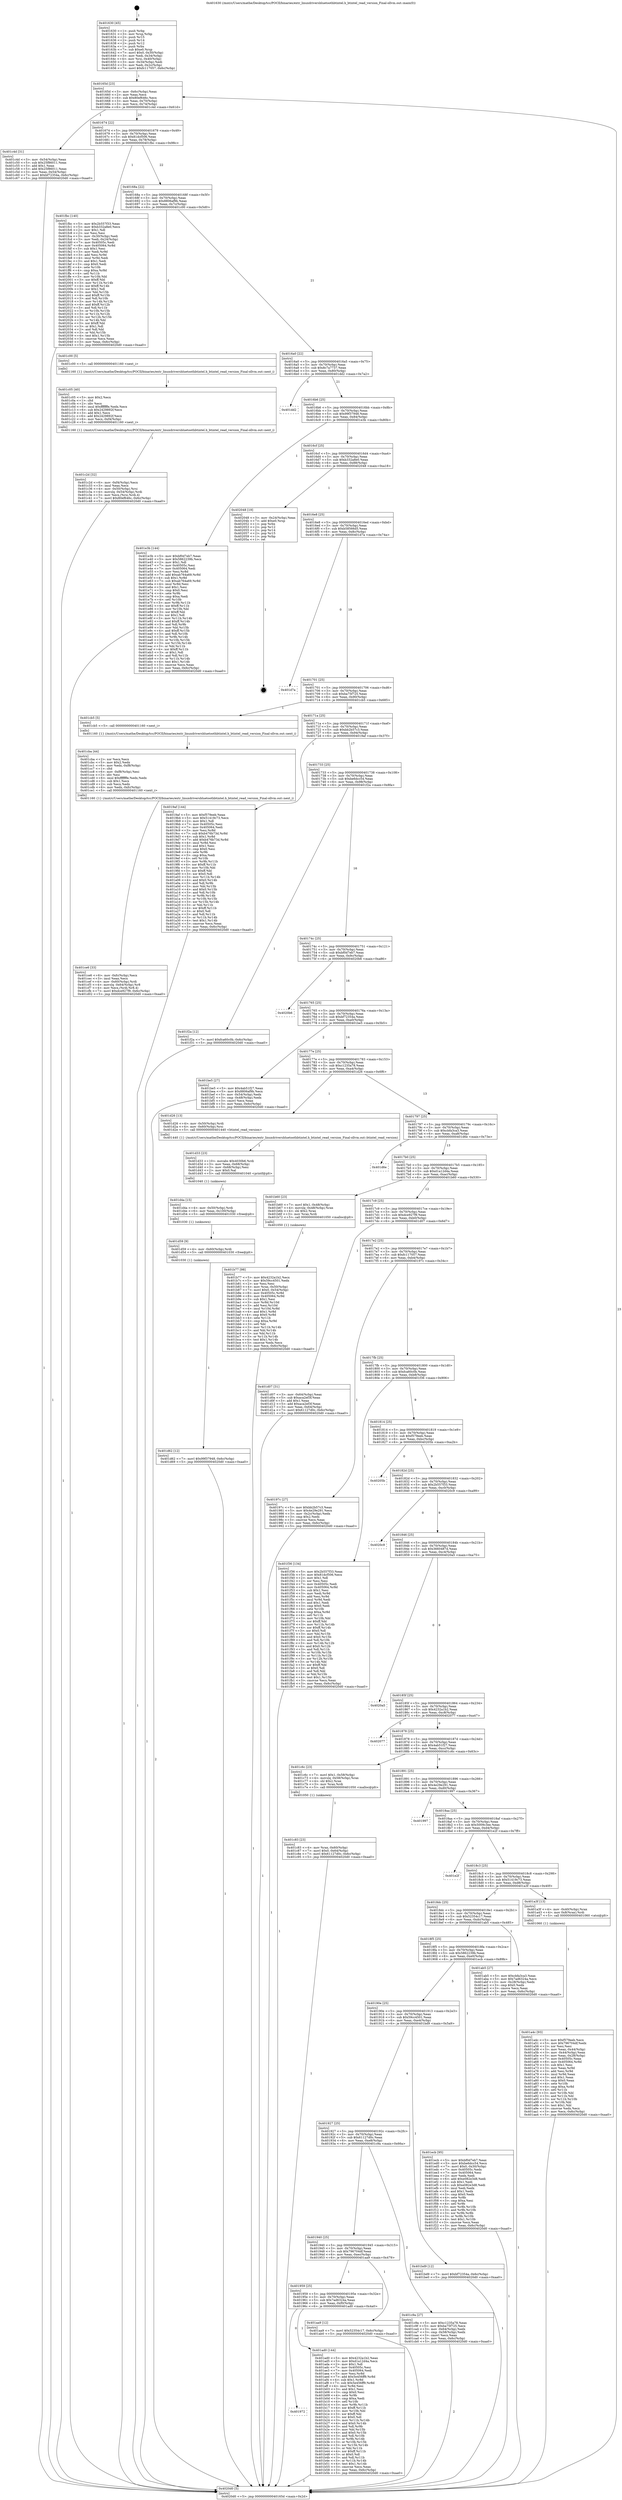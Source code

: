 digraph "0x401630" {
  label = "0x401630 (/mnt/c/Users/mathe/Desktop/tcc/POCII/binaries/extr_linuxdriversbluetoothbtintel.h_btintel_read_version_Final-ollvm.out::main(0))"
  labelloc = "t"
  node[shape=record]

  Entry [label="",width=0.3,height=0.3,shape=circle,fillcolor=black,style=filled]
  "0x40165d" [label="{
     0x40165d [23]\l
     | [instrs]\l
     &nbsp;&nbsp;0x40165d \<+3\>: mov -0x6c(%rbp),%eax\l
     &nbsp;&nbsp;0x401660 \<+2\>: mov %eax,%ecx\l
     &nbsp;&nbsp;0x401662 \<+6\>: sub $0x80ef646c,%ecx\l
     &nbsp;&nbsp;0x401668 \<+3\>: mov %eax,-0x70(%rbp)\l
     &nbsp;&nbsp;0x40166b \<+3\>: mov %ecx,-0x74(%rbp)\l
     &nbsp;&nbsp;0x40166e \<+6\>: je 0000000000401c4d \<main+0x61d\>\l
  }"]
  "0x401c4d" [label="{
     0x401c4d [31]\l
     | [instrs]\l
     &nbsp;&nbsp;0x401c4d \<+3\>: mov -0x54(%rbp),%eax\l
     &nbsp;&nbsp;0x401c50 \<+5\>: sub $0x25f86011,%eax\l
     &nbsp;&nbsp;0x401c55 \<+3\>: add $0x1,%eax\l
     &nbsp;&nbsp;0x401c58 \<+5\>: add $0x25f86011,%eax\l
     &nbsp;&nbsp;0x401c5d \<+3\>: mov %eax,-0x54(%rbp)\l
     &nbsp;&nbsp;0x401c60 \<+7\>: movl $0xbf72354a,-0x6c(%rbp)\l
     &nbsp;&nbsp;0x401c67 \<+5\>: jmp 00000000004020d0 \<main+0xaa0\>\l
  }"]
  "0x401674" [label="{
     0x401674 [22]\l
     | [instrs]\l
     &nbsp;&nbsp;0x401674 \<+5\>: jmp 0000000000401679 \<main+0x49\>\l
     &nbsp;&nbsp;0x401679 \<+3\>: mov -0x70(%rbp),%eax\l
     &nbsp;&nbsp;0x40167c \<+5\>: sub $0x81dcf506,%eax\l
     &nbsp;&nbsp;0x401681 \<+3\>: mov %eax,-0x78(%rbp)\l
     &nbsp;&nbsp;0x401684 \<+6\>: je 0000000000401fbc \<main+0x98c\>\l
  }"]
  Exit [label="",width=0.3,height=0.3,shape=circle,fillcolor=black,style=filled,peripheries=2]
  "0x401fbc" [label="{
     0x401fbc [140]\l
     | [instrs]\l
     &nbsp;&nbsp;0x401fbc \<+5\>: mov $0x2b557f33,%eax\l
     &nbsp;&nbsp;0x401fc1 \<+5\>: mov $0xb332a8e0,%ecx\l
     &nbsp;&nbsp;0x401fc6 \<+2\>: mov $0x1,%dl\l
     &nbsp;&nbsp;0x401fc8 \<+2\>: xor %esi,%esi\l
     &nbsp;&nbsp;0x401fca \<+3\>: mov -0x30(%rbp),%edi\l
     &nbsp;&nbsp;0x401fcd \<+3\>: mov %edi,-0x24(%rbp)\l
     &nbsp;&nbsp;0x401fd0 \<+7\>: mov 0x40505c,%edi\l
     &nbsp;&nbsp;0x401fd7 \<+8\>: mov 0x405064,%r8d\l
     &nbsp;&nbsp;0x401fdf \<+3\>: sub $0x1,%esi\l
     &nbsp;&nbsp;0x401fe2 \<+3\>: mov %edi,%r9d\l
     &nbsp;&nbsp;0x401fe5 \<+3\>: add %esi,%r9d\l
     &nbsp;&nbsp;0x401fe8 \<+4\>: imul %r9d,%edi\l
     &nbsp;&nbsp;0x401fec \<+3\>: and $0x1,%edi\l
     &nbsp;&nbsp;0x401fef \<+3\>: cmp $0x0,%edi\l
     &nbsp;&nbsp;0x401ff2 \<+4\>: sete %r10b\l
     &nbsp;&nbsp;0x401ff6 \<+4\>: cmp $0xa,%r8d\l
     &nbsp;&nbsp;0x401ffa \<+4\>: setl %r11b\l
     &nbsp;&nbsp;0x401ffe \<+3\>: mov %r10b,%bl\l
     &nbsp;&nbsp;0x402001 \<+3\>: xor $0xff,%bl\l
     &nbsp;&nbsp;0x402004 \<+3\>: mov %r11b,%r14b\l
     &nbsp;&nbsp;0x402007 \<+4\>: xor $0xff,%r14b\l
     &nbsp;&nbsp;0x40200b \<+3\>: xor $0x1,%dl\l
     &nbsp;&nbsp;0x40200e \<+3\>: mov %bl,%r15b\l
     &nbsp;&nbsp;0x402011 \<+4\>: and $0xff,%r15b\l
     &nbsp;&nbsp;0x402015 \<+3\>: and %dl,%r10b\l
     &nbsp;&nbsp;0x402018 \<+3\>: mov %r14b,%r12b\l
     &nbsp;&nbsp;0x40201b \<+4\>: and $0xff,%r12b\l
     &nbsp;&nbsp;0x40201f \<+3\>: and %dl,%r11b\l
     &nbsp;&nbsp;0x402022 \<+3\>: or %r10b,%r15b\l
     &nbsp;&nbsp;0x402025 \<+3\>: or %r11b,%r12b\l
     &nbsp;&nbsp;0x402028 \<+3\>: xor %r12b,%r15b\l
     &nbsp;&nbsp;0x40202b \<+3\>: or %r14b,%bl\l
     &nbsp;&nbsp;0x40202e \<+3\>: xor $0xff,%bl\l
     &nbsp;&nbsp;0x402031 \<+3\>: or $0x1,%dl\l
     &nbsp;&nbsp;0x402034 \<+2\>: and %dl,%bl\l
     &nbsp;&nbsp;0x402036 \<+3\>: or %bl,%r15b\l
     &nbsp;&nbsp;0x402039 \<+4\>: test $0x1,%r15b\l
     &nbsp;&nbsp;0x40203d \<+3\>: cmovne %ecx,%eax\l
     &nbsp;&nbsp;0x402040 \<+3\>: mov %eax,-0x6c(%rbp)\l
     &nbsp;&nbsp;0x402043 \<+5\>: jmp 00000000004020d0 \<main+0xaa0\>\l
  }"]
  "0x40168a" [label="{
     0x40168a [22]\l
     | [instrs]\l
     &nbsp;&nbsp;0x40168a \<+5\>: jmp 000000000040168f \<main+0x5f\>\l
     &nbsp;&nbsp;0x40168f \<+3\>: mov -0x70(%rbp),%eax\l
     &nbsp;&nbsp;0x401692 \<+5\>: sub $0x8806af9b,%eax\l
     &nbsp;&nbsp;0x401697 \<+3\>: mov %eax,-0x7c(%rbp)\l
     &nbsp;&nbsp;0x40169a \<+6\>: je 0000000000401c00 \<main+0x5d0\>\l
  }"]
  "0x401d62" [label="{
     0x401d62 [12]\l
     | [instrs]\l
     &nbsp;&nbsp;0x401d62 \<+7\>: movl $0x99f37948,-0x6c(%rbp)\l
     &nbsp;&nbsp;0x401d69 \<+5\>: jmp 00000000004020d0 \<main+0xaa0\>\l
  }"]
  "0x401c00" [label="{
     0x401c00 [5]\l
     | [instrs]\l
     &nbsp;&nbsp;0x401c00 \<+5\>: call 0000000000401160 \<next_i\>\l
     | [calls]\l
     &nbsp;&nbsp;0x401160 \{1\} (/mnt/c/Users/mathe/Desktop/tcc/POCII/binaries/extr_linuxdriversbluetoothbtintel.h_btintel_read_version_Final-ollvm.out::next_i)\l
  }"]
  "0x4016a0" [label="{
     0x4016a0 [22]\l
     | [instrs]\l
     &nbsp;&nbsp;0x4016a0 \<+5\>: jmp 00000000004016a5 \<main+0x75\>\l
     &nbsp;&nbsp;0x4016a5 \<+3\>: mov -0x70(%rbp),%eax\l
     &nbsp;&nbsp;0x4016a8 \<+5\>: sub $0x8c7a7737,%eax\l
     &nbsp;&nbsp;0x4016ad \<+3\>: mov %eax,-0x80(%rbp)\l
     &nbsp;&nbsp;0x4016b0 \<+6\>: je 0000000000401dd2 \<main+0x7a2\>\l
  }"]
  "0x401d59" [label="{
     0x401d59 [9]\l
     | [instrs]\l
     &nbsp;&nbsp;0x401d59 \<+4\>: mov -0x60(%rbp),%rdi\l
     &nbsp;&nbsp;0x401d5d \<+5\>: call 0000000000401030 \<free@plt\>\l
     | [calls]\l
     &nbsp;&nbsp;0x401030 \{1\} (unknown)\l
  }"]
  "0x401dd2" [label="{
     0x401dd2\l
  }", style=dashed]
  "0x4016b6" [label="{
     0x4016b6 [25]\l
     | [instrs]\l
     &nbsp;&nbsp;0x4016b6 \<+5\>: jmp 00000000004016bb \<main+0x8b\>\l
     &nbsp;&nbsp;0x4016bb \<+3\>: mov -0x70(%rbp),%eax\l
     &nbsp;&nbsp;0x4016be \<+5\>: sub $0x99f37948,%eax\l
     &nbsp;&nbsp;0x4016c3 \<+6\>: mov %eax,-0x84(%rbp)\l
     &nbsp;&nbsp;0x4016c9 \<+6\>: je 0000000000401e3b \<main+0x80b\>\l
  }"]
  "0x401d4a" [label="{
     0x401d4a [15]\l
     | [instrs]\l
     &nbsp;&nbsp;0x401d4a \<+4\>: mov -0x50(%rbp),%rdi\l
     &nbsp;&nbsp;0x401d4e \<+6\>: mov %eax,-0x100(%rbp)\l
     &nbsp;&nbsp;0x401d54 \<+5\>: call 0000000000401030 \<free@plt\>\l
     | [calls]\l
     &nbsp;&nbsp;0x401030 \{1\} (unknown)\l
  }"]
  "0x401e3b" [label="{
     0x401e3b [144]\l
     | [instrs]\l
     &nbsp;&nbsp;0x401e3b \<+5\>: mov $0xbf0d7eb7,%eax\l
     &nbsp;&nbsp;0x401e40 \<+5\>: mov $0x5862239b,%ecx\l
     &nbsp;&nbsp;0x401e45 \<+2\>: mov $0x1,%dl\l
     &nbsp;&nbsp;0x401e47 \<+7\>: mov 0x40505c,%esi\l
     &nbsp;&nbsp;0x401e4e \<+7\>: mov 0x405064,%edi\l
     &nbsp;&nbsp;0x401e55 \<+3\>: mov %esi,%r8d\l
     &nbsp;&nbsp;0x401e58 \<+7\>: add $0xab764a69,%r8d\l
     &nbsp;&nbsp;0x401e5f \<+4\>: sub $0x1,%r8d\l
     &nbsp;&nbsp;0x401e63 \<+7\>: sub $0xab764a69,%r8d\l
     &nbsp;&nbsp;0x401e6a \<+4\>: imul %r8d,%esi\l
     &nbsp;&nbsp;0x401e6e \<+3\>: and $0x1,%esi\l
     &nbsp;&nbsp;0x401e71 \<+3\>: cmp $0x0,%esi\l
     &nbsp;&nbsp;0x401e74 \<+4\>: sete %r9b\l
     &nbsp;&nbsp;0x401e78 \<+3\>: cmp $0xa,%edi\l
     &nbsp;&nbsp;0x401e7b \<+4\>: setl %r10b\l
     &nbsp;&nbsp;0x401e7f \<+3\>: mov %r9b,%r11b\l
     &nbsp;&nbsp;0x401e82 \<+4\>: xor $0xff,%r11b\l
     &nbsp;&nbsp;0x401e86 \<+3\>: mov %r10b,%bl\l
     &nbsp;&nbsp;0x401e89 \<+3\>: xor $0xff,%bl\l
     &nbsp;&nbsp;0x401e8c \<+3\>: xor $0x1,%dl\l
     &nbsp;&nbsp;0x401e8f \<+3\>: mov %r11b,%r14b\l
     &nbsp;&nbsp;0x401e92 \<+4\>: and $0xff,%r14b\l
     &nbsp;&nbsp;0x401e96 \<+3\>: and %dl,%r9b\l
     &nbsp;&nbsp;0x401e99 \<+3\>: mov %bl,%r15b\l
     &nbsp;&nbsp;0x401e9c \<+4\>: and $0xff,%r15b\l
     &nbsp;&nbsp;0x401ea0 \<+3\>: and %dl,%r10b\l
     &nbsp;&nbsp;0x401ea3 \<+3\>: or %r9b,%r14b\l
     &nbsp;&nbsp;0x401ea6 \<+3\>: or %r10b,%r15b\l
     &nbsp;&nbsp;0x401ea9 \<+3\>: xor %r15b,%r14b\l
     &nbsp;&nbsp;0x401eac \<+3\>: or %bl,%r11b\l
     &nbsp;&nbsp;0x401eaf \<+4\>: xor $0xff,%r11b\l
     &nbsp;&nbsp;0x401eb3 \<+3\>: or $0x1,%dl\l
     &nbsp;&nbsp;0x401eb6 \<+3\>: and %dl,%r11b\l
     &nbsp;&nbsp;0x401eb9 \<+3\>: or %r11b,%r14b\l
     &nbsp;&nbsp;0x401ebc \<+4\>: test $0x1,%r14b\l
     &nbsp;&nbsp;0x401ec0 \<+3\>: cmovne %ecx,%eax\l
     &nbsp;&nbsp;0x401ec3 \<+3\>: mov %eax,-0x6c(%rbp)\l
     &nbsp;&nbsp;0x401ec6 \<+5\>: jmp 00000000004020d0 \<main+0xaa0\>\l
  }"]
  "0x4016cf" [label="{
     0x4016cf [25]\l
     | [instrs]\l
     &nbsp;&nbsp;0x4016cf \<+5\>: jmp 00000000004016d4 \<main+0xa4\>\l
     &nbsp;&nbsp;0x4016d4 \<+3\>: mov -0x70(%rbp),%eax\l
     &nbsp;&nbsp;0x4016d7 \<+5\>: sub $0xb332a8e0,%eax\l
     &nbsp;&nbsp;0x4016dc \<+6\>: mov %eax,-0x88(%rbp)\l
     &nbsp;&nbsp;0x4016e2 \<+6\>: je 0000000000402048 \<main+0xa18\>\l
  }"]
  "0x401d33" [label="{
     0x401d33 [23]\l
     | [instrs]\l
     &nbsp;&nbsp;0x401d33 \<+10\>: movabs $0x4030b6,%rdi\l
     &nbsp;&nbsp;0x401d3d \<+3\>: mov %eax,-0x68(%rbp)\l
     &nbsp;&nbsp;0x401d40 \<+3\>: mov -0x68(%rbp),%esi\l
     &nbsp;&nbsp;0x401d43 \<+2\>: mov $0x0,%al\l
     &nbsp;&nbsp;0x401d45 \<+5\>: call 0000000000401040 \<printf@plt\>\l
     | [calls]\l
     &nbsp;&nbsp;0x401040 \{1\} (unknown)\l
  }"]
  "0x402048" [label="{
     0x402048 [19]\l
     | [instrs]\l
     &nbsp;&nbsp;0x402048 \<+3\>: mov -0x24(%rbp),%eax\l
     &nbsp;&nbsp;0x40204b \<+7\>: add $0xe0,%rsp\l
     &nbsp;&nbsp;0x402052 \<+1\>: pop %rbx\l
     &nbsp;&nbsp;0x402053 \<+2\>: pop %r12\l
     &nbsp;&nbsp;0x402055 \<+2\>: pop %r14\l
     &nbsp;&nbsp;0x402057 \<+2\>: pop %r15\l
     &nbsp;&nbsp;0x402059 \<+1\>: pop %rbp\l
     &nbsp;&nbsp;0x40205a \<+1\>: ret\l
  }"]
  "0x4016e8" [label="{
     0x4016e8 [25]\l
     | [instrs]\l
     &nbsp;&nbsp;0x4016e8 \<+5\>: jmp 00000000004016ed \<main+0xbd\>\l
     &nbsp;&nbsp;0x4016ed \<+3\>: mov -0x70(%rbp),%eax\l
     &nbsp;&nbsp;0x4016f0 \<+5\>: sub $0xb58566d5,%eax\l
     &nbsp;&nbsp;0x4016f5 \<+6\>: mov %eax,-0x8c(%rbp)\l
     &nbsp;&nbsp;0x4016fb \<+6\>: je 0000000000401d7a \<main+0x74a\>\l
  }"]
  "0x401ce6" [label="{
     0x401ce6 [33]\l
     | [instrs]\l
     &nbsp;&nbsp;0x401ce6 \<+6\>: mov -0xfc(%rbp),%ecx\l
     &nbsp;&nbsp;0x401cec \<+3\>: imul %eax,%ecx\l
     &nbsp;&nbsp;0x401cef \<+4\>: mov -0x60(%rbp),%rdi\l
     &nbsp;&nbsp;0x401cf3 \<+4\>: movslq -0x64(%rbp),%r8\l
     &nbsp;&nbsp;0x401cf7 \<+4\>: mov %ecx,(%rdi,%r8,4)\l
     &nbsp;&nbsp;0x401cfb \<+7\>: movl $0xdce927f9,-0x6c(%rbp)\l
     &nbsp;&nbsp;0x401d02 \<+5\>: jmp 00000000004020d0 \<main+0xaa0\>\l
  }"]
  "0x401d7a" [label="{
     0x401d7a\l
  }", style=dashed]
  "0x401701" [label="{
     0x401701 [25]\l
     | [instrs]\l
     &nbsp;&nbsp;0x401701 \<+5\>: jmp 0000000000401706 \<main+0xd6\>\l
     &nbsp;&nbsp;0x401706 \<+3\>: mov -0x70(%rbp),%eax\l
     &nbsp;&nbsp;0x401709 \<+5\>: sub $0xba75f725,%eax\l
     &nbsp;&nbsp;0x40170e \<+6\>: mov %eax,-0x90(%rbp)\l
     &nbsp;&nbsp;0x401714 \<+6\>: je 0000000000401cb5 \<main+0x685\>\l
  }"]
  "0x401cba" [label="{
     0x401cba [44]\l
     | [instrs]\l
     &nbsp;&nbsp;0x401cba \<+2\>: xor %ecx,%ecx\l
     &nbsp;&nbsp;0x401cbc \<+5\>: mov $0x2,%edx\l
     &nbsp;&nbsp;0x401cc1 \<+6\>: mov %edx,-0xf8(%rbp)\l
     &nbsp;&nbsp;0x401cc7 \<+1\>: cltd\l
     &nbsp;&nbsp;0x401cc8 \<+6\>: mov -0xf8(%rbp),%esi\l
     &nbsp;&nbsp;0x401cce \<+2\>: idiv %esi\l
     &nbsp;&nbsp;0x401cd0 \<+6\>: imul $0xfffffffe,%edx,%edx\l
     &nbsp;&nbsp;0x401cd6 \<+3\>: sub $0x1,%ecx\l
     &nbsp;&nbsp;0x401cd9 \<+2\>: sub %ecx,%edx\l
     &nbsp;&nbsp;0x401cdb \<+6\>: mov %edx,-0xfc(%rbp)\l
     &nbsp;&nbsp;0x401ce1 \<+5\>: call 0000000000401160 \<next_i\>\l
     | [calls]\l
     &nbsp;&nbsp;0x401160 \{1\} (/mnt/c/Users/mathe/Desktop/tcc/POCII/binaries/extr_linuxdriversbluetoothbtintel.h_btintel_read_version_Final-ollvm.out::next_i)\l
  }"]
  "0x401cb5" [label="{
     0x401cb5 [5]\l
     | [instrs]\l
     &nbsp;&nbsp;0x401cb5 \<+5\>: call 0000000000401160 \<next_i\>\l
     | [calls]\l
     &nbsp;&nbsp;0x401160 \{1\} (/mnt/c/Users/mathe/Desktop/tcc/POCII/binaries/extr_linuxdriversbluetoothbtintel.h_btintel_read_version_Final-ollvm.out::next_i)\l
  }"]
  "0x40171a" [label="{
     0x40171a [25]\l
     | [instrs]\l
     &nbsp;&nbsp;0x40171a \<+5\>: jmp 000000000040171f \<main+0xef\>\l
     &nbsp;&nbsp;0x40171f \<+3\>: mov -0x70(%rbp),%eax\l
     &nbsp;&nbsp;0x401722 \<+5\>: sub $0xbb2b57c3,%eax\l
     &nbsp;&nbsp;0x401727 \<+6\>: mov %eax,-0x94(%rbp)\l
     &nbsp;&nbsp;0x40172d \<+6\>: je 00000000004019af \<main+0x37f\>\l
  }"]
  "0x401c83" [label="{
     0x401c83 [23]\l
     | [instrs]\l
     &nbsp;&nbsp;0x401c83 \<+4\>: mov %rax,-0x60(%rbp)\l
     &nbsp;&nbsp;0x401c87 \<+7\>: movl $0x0,-0x64(%rbp)\l
     &nbsp;&nbsp;0x401c8e \<+7\>: movl $0x61127d0c,-0x6c(%rbp)\l
     &nbsp;&nbsp;0x401c95 \<+5\>: jmp 00000000004020d0 \<main+0xaa0\>\l
  }"]
  "0x4019af" [label="{
     0x4019af [144]\l
     | [instrs]\l
     &nbsp;&nbsp;0x4019af \<+5\>: mov $0xf579eeb,%eax\l
     &nbsp;&nbsp;0x4019b4 \<+5\>: mov $0x51419c73,%ecx\l
     &nbsp;&nbsp;0x4019b9 \<+2\>: mov $0x1,%dl\l
     &nbsp;&nbsp;0x4019bb \<+7\>: mov 0x40505c,%esi\l
     &nbsp;&nbsp;0x4019c2 \<+7\>: mov 0x405064,%edi\l
     &nbsp;&nbsp;0x4019c9 \<+3\>: mov %esi,%r8d\l
     &nbsp;&nbsp;0x4019cc \<+7\>: sub $0xb476b73d,%r8d\l
     &nbsp;&nbsp;0x4019d3 \<+4\>: sub $0x1,%r8d\l
     &nbsp;&nbsp;0x4019d7 \<+7\>: add $0xb476b73d,%r8d\l
     &nbsp;&nbsp;0x4019de \<+4\>: imul %r8d,%esi\l
     &nbsp;&nbsp;0x4019e2 \<+3\>: and $0x1,%esi\l
     &nbsp;&nbsp;0x4019e5 \<+3\>: cmp $0x0,%esi\l
     &nbsp;&nbsp;0x4019e8 \<+4\>: sete %r9b\l
     &nbsp;&nbsp;0x4019ec \<+3\>: cmp $0xa,%edi\l
     &nbsp;&nbsp;0x4019ef \<+4\>: setl %r10b\l
     &nbsp;&nbsp;0x4019f3 \<+3\>: mov %r9b,%r11b\l
     &nbsp;&nbsp;0x4019f6 \<+4\>: xor $0xff,%r11b\l
     &nbsp;&nbsp;0x4019fa \<+3\>: mov %r10b,%bl\l
     &nbsp;&nbsp;0x4019fd \<+3\>: xor $0xff,%bl\l
     &nbsp;&nbsp;0x401a00 \<+3\>: xor $0x0,%dl\l
     &nbsp;&nbsp;0x401a03 \<+3\>: mov %r11b,%r14b\l
     &nbsp;&nbsp;0x401a06 \<+4\>: and $0x0,%r14b\l
     &nbsp;&nbsp;0x401a0a \<+3\>: and %dl,%r9b\l
     &nbsp;&nbsp;0x401a0d \<+3\>: mov %bl,%r15b\l
     &nbsp;&nbsp;0x401a10 \<+4\>: and $0x0,%r15b\l
     &nbsp;&nbsp;0x401a14 \<+3\>: and %dl,%r10b\l
     &nbsp;&nbsp;0x401a17 \<+3\>: or %r9b,%r14b\l
     &nbsp;&nbsp;0x401a1a \<+3\>: or %r10b,%r15b\l
     &nbsp;&nbsp;0x401a1d \<+3\>: xor %r15b,%r14b\l
     &nbsp;&nbsp;0x401a20 \<+3\>: or %bl,%r11b\l
     &nbsp;&nbsp;0x401a23 \<+4\>: xor $0xff,%r11b\l
     &nbsp;&nbsp;0x401a27 \<+3\>: or $0x0,%dl\l
     &nbsp;&nbsp;0x401a2a \<+3\>: and %dl,%r11b\l
     &nbsp;&nbsp;0x401a2d \<+3\>: or %r11b,%r14b\l
     &nbsp;&nbsp;0x401a30 \<+4\>: test $0x1,%r14b\l
     &nbsp;&nbsp;0x401a34 \<+3\>: cmovne %ecx,%eax\l
     &nbsp;&nbsp;0x401a37 \<+3\>: mov %eax,-0x6c(%rbp)\l
     &nbsp;&nbsp;0x401a3a \<+5\>: jmp 00000000004020d0 \<main+0xaa0\>\l
  }"]
  "0x401733" [label="{
     0x401733 [25]\l
     | [instrs]\l
     &nbsp;&nbsp;0x401733 \<+5\>: jmp 0000000000401738 \<main+0x108\>\l
     &nbsp;&nbsp;0x401738 \<+3\>: mov -0x70(%rbp),%eax\l
     &nbsp;&nbsp;0x40173b \<+5\>: sub $0xbe6dcc54,%eax\l
     &nbsp;&nbsp;0x401740 \<+6\>: mov %eax,-0x98(%rbp)\l
     &nbsp;&nbsp;0x401746 \<+6\>: je 0000000000401f2a \<main+0x8fa\>\l
  }"]
  "0x401c2d" [label="{
     0x401c2d [32]\l
     | [instrs]\l
     &nbsp;&nbsp;0x401c2d \<+6\>: mov -0xf4(%rbp),%ecx\l
     &nbsp;&nbsp;0x401c33 \<+3\>: imul %eax,%ecx\l
     &nbsp;&nbsp;0x401c36 \<+4\>: mov -0x50(%rbp),%rsi\l
     &nbsp;&nbsp;0x401c3a \<+4\>: movslq -0x54(%rbp),%rdi\l
     &nbsp;&nbsp;0x401c3e \<+3\>: mov %ecx,(%rsi,%rdi,4)\l
     &nbsp;&nbsp;0x401c41 \<+7\>: movl $0x80ef646c,-0x6c(%rbp)\l
     &nbsp;&nbsp;0x401c48 \<+5\>: jmp 00000000004020d0 \<main+0xaa0\>\l
  }"]
  "0x401f2a" [label="{
     0x401f2a [12]\l
     | [instrs]\l
     &nbsp;&nbsp;0x401f2a \<+7\>: movl $0xfca60c0b,-0x6c(%rbp)\l
     &nbsp;&nbsp;0x401f31 \<+5\>: jmp 00000000004020d0 \<main+0xaa0\>\l
  }"]
  "0x40174c" [label="{
     0x40174c [25]\l
     | [instrs]\l
     &nbsp;&nbsp;0x40174c \<+5\>: jmp 0000000000401751 \<main+0x121\>\l
     &nbsp;&nbsp;0x401751 \<+3\>: mov -0x70(%rbp),%eax\l
     &nbsp;&nbsp;0x401754 \<+5\>: sub $0xbf0d7eb7,%eax\l
     &nbsp;&nbsp;0x401759 \<+6\>: mov %eax,-0x9c(%rbp)\l
     &nbsp;&nbsp;0x40175f \<+6\>: je 00000000004020b6 \<main+0xa86\>\l
  }"]
  "0x401c05" [label="{
     0x401c05 [40]\l
     | [instrs]\l
     &nbsp;&nbsp;0x401c05 \<+5\>: mov $0x2,%ecx\l
     &nbsp;&nbsp;0x401c0a \<+1\>: cltd\l
     &nbsp;&nbsp;0x401c0b \<+2\>: idiv %ecx\l
     &nbsp;&nbsp;0x401c0d \<+6\>: imul $0xfffffffe,%edx,%ecx\l
     &nbsp;&nbsp;0x401c13 \<+6\>: sub $0x2429892f,%ecx\l
     &nbsp;&nbsp;0x401c19 \<+3\>: add $0x1,%ecx\l
     &nbsp;&nbsp;0x401c1c \<+6\>: add $0x2429892f,%ecx\l
     &nbsp;&nbsp;0x401c22 \<+6\>: mov %ecx,-0xf4(%rbp)\l
     &nbsp;&nbsp;0x401c28 \<+5\>: call 0000000000401160 \<next_i\>\l
     | [calls]\l
     &nbsp;&nbsp;0x401160 \{1\} (/mnt/c/Users/mathe/Desktop/tcc/POCII/binaries/extr_linuxdriversbluetoothbtintel.h_btintel_read_version_Final-ollvm.out::next_i)\l
  }"]
  "0x4020b6" [label="{
     0x4020b6\l
  }", style=dashed]
  "0x401765" [label="{
     0x401765 [25]\l
     | [instrs]\l
     &nbsp;&nbsp;0x401765 \<+5\>: jmp 000000000040176a \<main+0x13a\>\l
     &nbsp;&nbsp;0x40176a \<+3\>: mov -0x70(%rbp),%eax\l
     &nbsp;&nbsp;0x40176d \<+5\>: sub $0xbf72354a,%eax\l
     &nbsp;&nbsp;0x401772 \<+6\>: mov %eax,-0xa0(%rbp)\l
     &nbsp;&nbsp;0x401778 \<+6\>: je 0000000000401be5 \<main+0x5b5\>\l
  }"]
  "0x401b77" [label="{
     0x401b77 [98]\l
     | [instrs]\l
     &nbsp;&nbsp;0x401b77 \<+5\>: mov $0x4232a1b2,%ecx\l
     &nbsp;&nbsp;0x401b7c \<+5\>: mov $0x59cc4501,%edx\l
     &nbsp;&nbsp;0x401b81 \<+2\>: xor %esi,%esi\l
     &nbsp;&nbsp;0x401b83 \<+4\>: mov %rax,-0x50(%rbp)\l
     &nbsp;&nbsp;0x401b87 \<+7\>: movl $0x0,-0x54(%rbp)\l
     &nbsp;&nbsp;0x401b8e \<+8\>: mov 0x40505c,%r8d\l
     &nbsp;&nbsp;0x401b96 \<+8\>: mov 0x405064,%r9d\l
     &nbsp;&nbsp;0x401b9e \<+3\>: sub $0x1,%esi\l
     &nbsp;&nbsp;0x401ba1 \<+3\>: mov %r8d,%r10d\l
     &nbsp;&nbsp;0x401ba4 \<+3\>: add %esi,%r10d\l
     &nbsp;&nbsp;0x401ba7 \<+4\>: imul %r10d,%r8d\l
     &nbsp;&nbsp;0x401bab \<+4\>: and $0x1,%r8d\l
     &nbsp;&nbsp;0x401baf \<+4\>: cmp $0x0,%r8d\l
     &nbsp;&nbsp;0x401bb3 \<+4\>: sete %r11b\l
     &nbsp;&nbsp;0x401bb7 \<+4\>: cmp $0xa,%r9d\l
     &nbsp;&nbsp;0x401bbb \<+3\>: setl %bl\l
     &nbsp;&nbsp;0x401bbe \<+3\>: mov %r11b,%r14b\l
     &nbsp;&nbsp;0x401bc1 \<+3\>: and %bl,%r14b\l
     &nbsp;&nbsp;0x401bc4 \<+3\>: xor %bl,%r11b\l
     &nbsp;&nbsp;0x401bc7 \<+3\>: or %r11b,%r14b\l
     &nbsp;&nbsp;0x401bca \<+4\>: test $0x1,%r14b\l
     &nbsp;&nbsp;0x401bce \<+3\>: cmovne %edx,%ecx\l
     &nbsp;&nbsp;0x401bd1 \<+3\>: mov %ecx,-0x6c(%rbp)\l
     &nbsp;&nbsp;0x401bd4 \<+5\>: jmp 00000000004020d0 \<main+0xaa0\>\l
  }"]
  "0x401be5" [label="{
     0x401be5 [27]\l
     | [instrs]\l
     &nbsp;&nbsp;0x401be5 \<+5\>: mov $0x4ab51f27,%eax\l
     &nbsp;&nbsp;0x401bea \<+5\>: mov $0x8806af9b,%ecx\l
     &nbsp;&nbsp;0x401bef \<+3\>: mov -0x54(%rbp),%edx\l
     &nbsp;&nbsp;0x401bf2 \<+3\>: cmp -0x48(%rbp),%edx\l
     &nbsp;&nbsp;0x401bf5 \<+3\>: cmovl %ecx,%eax\l
     &nbsp;&nbsp;0x401bf8 \<+3\>: mov %eax,-0x6c(%rbp)\l
     &nbsp;&nbsp;0x401bfb \<+5\>: jmp 00000000004020d0 \<main+0xaa0\>\l
  }"]
  "0x40177e" [label="{
     0x40177e [25]\l
     | [instrs]\l
     &nbsp;&nbsp;0x40177e \<+5\>: jmp 0000000000401783 \<main+0x153\>\l
     &nbsp;&nbsp;0x401783 \<+3\>: mov -0x70(%rbp),%eax\l
     &nbsp;&nbsp;0x401786 \<+5\>: sub $0xc1235a78,%eax\l
     &nbsp;&nbsp;0x40178b \<+6\>: mov %eax,-0xa4(%rbp)\l
     &nbsp;&nbsp;0x401791 \<+6\>: je 0000000000401d26 \<main+0x6f6\>\l
  }"]
  "0x401972" [label="{
     0x401972\l
  }", style=dashed]
  "0x401d26" [label="{
     0x401d26 [13]\l
     | [instrs]\l
     &nbsp;&nbsp;0x401d26 \<+4\>: mov -0x50(%rbp),%rdi\l
     &nbsp;&nbsp;0x401d2a \<+4\>: mov -0x60(%rbp),%rsi\l
     &nbsp;&nbsp;0x401d2e \<+5\>: call 0000000000401440 \<btintel_read_version\>\l
     | [calls]\l
     &nbsp;&nbsp;0x401440 \{1\} (/mnt/c/Users/mathe/Desktop/tcc/POCII/binaries/extr_linuxdriversbluetoothbtintel.h_btintel_read_version_Final-ollvm.out::btintel_read_version)\l
  }"]
  "0x401797" [label="{
     0x401797 [25]\l
     | [instrs]\l
     &nbsp;&nbsp;0x401797 \<+5\>: jmp 000000000040179c \<main+0x16c\>\l
     &nbsp;&nbsp;0x40179c \<+3\>: mov -0x70(%rbp),%eax\l
     &nbsp;&nbsp;0x40179f \<+5\>: sub $0xcbfa3ca3,%eax\l
     &nbsp;&nbsp;0x4017a4 \<+6\>: mov %eax,-0xa8(%rbp)\l
     &nbsp;&nbsp;0x4017aa \<+6\>: je 0000000000401d6e \<main+0x73e\>\l
  }"]
  "0x401ad0" [label="{
     0x401ad0 [144]\l
     | [instrs]\l
     &nbsp;&nbsp;0x401ad0 \<+5\>: mov $0x4232a1b2,%eax\l
     &nbsp;&nbsp;0x401ad5 \<+5\>: mov $0xd1a12d4a,%ecx\l
     &nbsp;&nbsp;0x401ada \<+2\>: mov $0x1,%dl\l
     &nbsp;&nbsp;0x401adc \<+7\>: mov 0x40505c,%esi\l
     &nbsp;&nbsp;0x401ae3 \<+7\>: mov 0x405064,%edi\l
     &nbsp;&nbsp;0x401aea \<+3\>: mov %esi,%r8d\l
     &nbsp;&nbsp;0x401aed \<+7\>: add $0x5e456ff9,%r8d\l
     &nbsp;&nbsp;0x401af4 \<+4\>: sub $0x1,%r8d\l
     &nbsp;&nbsp;0x401af8 \<+7\>: sub $0x5e456ff9,%r8d\l
     &nbsp;&nbsp;0x401aff \<+4\>: imul %r8d,%esi\l
     &nbsp;&nbsp;0x401b03 \<+3\>: and $0x1,%esi\l
     &nbsp;&nbsp;0x401b06 \<+3\>: cmp $0x0,%esi\l
     &nbsp;&nbsp;0x401b09 \<+4\>: sete %r9b\l
     &nbsp;&nbsp;0x401b0d \<+3\>: cmp $0xa,%edi\l
     &nbsp;&nbsp;0x401b10 \<+4\>: setl %r10b\l
     &nbsp;&nbsp;0x401b14 \<+3\>: mov %r9b,%r11b\l
     &nbsp;&nbsp;0x401b17 \<+4\>: xor $0xff,%r11b\l
     &nbsp;&nbsp;0x401b1b \<+3\>: mov %r10b,%bl\l
     &nbsp;&nbsp;0x401b1e \<+3\>: xor $0xff,%bl\l
     &nbsp;&nbsp;0x401b21 \<+3\>: xor $0x0,%dl\l
     &nbsp;&nbsp;0x401b24 \<+3\>: mov %r11b,%r14b\l
     &nbsp;&nbsp;0x401b27 \<+4\>: and $0x0,%r14b\l
     &nbsp;&nbsp;0x401b2b \<+3\>: and %dl,%r9b\l
     &nbsp;&nbsp;0x401b2e \<+3\>: mov %bl,%r15b\l
     &nbsp;&nbsp;0x401b31 \<+4\>: and $0x0,%r15b\l
     &nbsp;&nbsp;0x401b35 \<+3\>: and %dl,%r10b\l
     &nbsp;&nbsp;0x401b38 \<+3\>: or %r9b,%r14b\l
     &nbsp;&nbsp;0x401b3b \<+3\>: or %r10b,%r15b\l
     &nbsp;&nbsp;0x401b3e \<+3\>: xor %r15b,%r14b\l
     &nbsp;&nbsp;0x401b41 \<+3\>: or %bl,%r11b\l
     &nbsp;&nbsp;0x401b44 \<+4\>: xor $0xff,%r11b\l
     &nbsp;&nbsp;0x401b48 \<+3\>: or $0x0,%dl\l
     &nbsp;&nbsp;0x401b4b \<+3\>: and %dl,%r11b\l
     &nbsp;&nbsp;0x401b4e \<+3\>: or %r11b,%r14b\l
     &nbsp;&nbsp;0x401b51 \<+4\>: test $0x1,%r14b\l
     &nbsp;&nbsp;0x401b55 \<+3\>: cmovne %ecx,%eax\l
     &nbsp;&nbsp;0x401b58 \<+3\>: mov %eax,-0x6c(%rbp)\l
     &nbsp;&nbsp;0x401b5b \<+5\>: jmp 00000000004020d0 \<main+0xaa0\>\l
  }"]
  "0x401d6e" [label="{
     0x401d6e\l
  }", style=dashed]
  "0x4017b0" [label="{
     0x4017b0 [25]\l
     | [instrs]\l
     &nbsp;&nbsp;0x4017b0 \<+5\>: jmp 00000000004017b5 \<main+0x185\>\l
     &nbsp;&nbsp;0x4017b5 \<+3\>: mov -0x70(%rbp),%eax\l
     &nbsp;&nbsp;0x4017b8 \<+5\>: sub $0xd1a12d4a,%eax\l
     &nbsp;&nbsp;0x4017bd \<+6\>: mov %eax,-0xac(%rbp)\l
     &nbsp;&nbsp;0x4017c3 \<+6\>: je 0000000000401b60 \<main+0x530\>\l
  }"]
  "0x401959" [label="{
     0x401959 [25]\l
     | [instrs]\l
     &nbsp;&nbsp;0x401959 \<+5\>: jmp 000000000040195e \<main+0x32e\>\l
     &nbsp;&nbsp;0x40195e \<+3\>: mov -0x70(%rbp),%eax\l
     &nbsp;&nbsp;0x401961 \<+5\>: sub $0x7ad6324a,%eax\l
     &nbsp;&nbsp;0x401966 \<+6\>: mov %eax,-0xf0(%rbp)\l
     &nbsp;&nbsp;0x40196c \<+6\>: je 0000000000401ad0 \<main+0x4a0\>\l
  }"]
  "0x401b60" [label="{
     0x401b60 [23]\l
     | [instrs]\l
     &nbsp;&nbsp;0x401b60 \<+7\>: movl $0x1,-0x48(%rbp)\l
     &nbsp;&nbsp;0x401b67 \<+4\>: movslq -0x48(%rbp),%rax\l
     &nbsp;&nbsp;0x401b6b \<+4\>: shl $0x2,%rax\l
     &nbsp;&nbsp;0x401b6f \<+3\>: mov %rax,%rdi\l
     &nbsp;&nbsp;0x401b72 \<+5\>: call 0000000000401050 \<malloc@plt\>\l
     | [calls]\l
     &nbsp;&nbsp;0x401050 \{1\} (unknown)\l
  }"]
  "0x4017c9" [label="{
     0x4017c9 [25]\l
     | [instrs]\l
     &nbsp;&nbsp;0x4017c9 \<+5\>: jmp 00000000004017ce \<main+0x19e\>\l
     &nbsp;&nbsp;0x4017ce \<+3\>: mov -0x70(%rbp),%eax\l
     &nbsp;&nbsp;0x4017d1 \<+5\>: sub $0xdce927f9,%eax\l
     &nbsp;&nbsp;0x4017d6 \<+6\>: mov %eax,-0xb0(%rbp)\l
     &nbsp;&nbsp;0x4017dc \<+6\>: je 0000000000401d07 \<main+0x6d7\>\l
  }"]
  "0x401aa9" [label="{
     0x401aa9 [12]\l
     | [instrs]\l
     &nbsp;&nbsp;0x401aa9 \<+7\>: movl $0x52354c17,-0x6c(%rbp)\l
     &nbsp;&nbsp;0x401ab0 \<+5\>: jmp 00000000004020d0 \<main+0xaa0\>\l
  }"]
  "0x401d07" [label="{
     0x401d07 [31]\l
     | [instrs]\l
     &nbsp;&nbsp;0x401d07 \<+3\>: mov -0x64(%rbp),%eax\l
     &nbsp;&nbsp;0x401d0a \<+5\>: sub $0xaca2ef3f,%eax\l
     &nbsp;&nbsp;0x401d0f \<+3\>: add $0x1,%eax\l
     &nbsp;&nbsp;0x401d12 \<+5\>: add $0xaca2ef3f,%eax\l
     &nbsp;&nbsp;0x401d17 \<+3\>: mov %eax,-0x64(%rbp)\l
     &nbsp;&nbsp;0x401d1a \<+7\>: movl $0x61127d0c,-0x6c(%rbp)\l
     &nbsp;&nbsp;0x401d21 \<+5\>: jmp 00000000004020d0 \<main+0xaa0\>\l
  }"]
  "0x4017e2" [label="{
     0x4017e2 [25]\l
     | [instrs]\l
     &nbsp;&nbsp;0x4017e2 \<+5\>: jmp 00000000004017e7 \<main+0x1b7\>\l
     &nbsp;&nbsp;0x4017e7 \<+3\>: mov -0x70(%rbp),%eax\l
     &nbsp;&nbsp;0x4017ea \<+5\>: sub $0xfc117057,%eax\l
     &nbsp;&nbsp;0x4017ef \<+6\>: mov %eax,-0xb4(%rbp)\l
     &nbsp;&nbsp;0x4017f5 \<+6\>: je 000000000040197c \<main+0x34c\>\l
  }"]
  "0x401940" [label="{
     0x401940 [25]\l
     | [instrs]\l
     &nbsp;&nbsp;0x401940 \<+5\>: jmp 0000000000401945 \<main+0x315\>\l
     &nbsp;&nbsp;0x401945 \<+3\>: mov -0x70(%rbp),%eax\l
     &nbsp;&nbsp;0x401948 \<+5\>: sub $0x796704df,%eax\l
     &nbsp;&nbsp;0x40194d \<+6\>: mov %eax,-0xec(%rbp)\l
     &nbsp;&nbsp;0x401953 \<+6\>: je 0000000000401aa9 \<main+0x479\>\l
  }"]
  "0x40197c" [label="{
     0x40197c [27]\l
     | [instrs]\l
     &nbsp;&nbsp;0x40197c \<+5\>: mov $0xbb2b57c3,%eax\l
     &nbsp;&nbsp;0x401981 \<+5\>: mov $0x4e29e291,%ecx\l
     &nbsp;&nbsp;0x401986 \<+3\>: mov -0x2c(%rbp),%edx\l
     &nbsp;&nbsp;0x401989 \<+3\>: cmp $0x2,%edx\l
     &nbsp;&nbsp;0x40198c \<+3\>: cmovne %ecx,%eax\l
     &nbsp;&nbsp;0x40198f \<+3\>: mov %eax,-0x6c(%rbp)\l
     &nbsp;&nbsp;0x401992 \<+5\>: jmp 00000000004020d0 \<main+0xaa0\>\l
  }"]
  "0x4017fb" [label="{
     0x4017fb [25]\l
     | [instrs]\l
     &nbsp;&nbsp;0x4017fb \<+5\>: jmp 0000000000401800 \<main+0x1d0\>\l
     &nbsp;&nbsp;0x401800 \<+3\>: mov -0x70(%rbp),%eax\l
     &nbsp;&nbsp;0x401803 \<+5\>: sub $0xfca60c0b,%eax\l
     &nbsp;&nbsp;0x401808 \<+6\>: mov %eax,-0xb8(%rbp)\l
     &nbsp;&nbsp;0x40180e \<+6\>: je 0000000000401f36 \<main+0x906\>\l
  }"]
  "0x4020d0" [label="{
     0x4020d0 [5]\l
     | [instrs]\l
     &nbsp;&nbsp;0x4020d0 \<+5\>: jmp 000000000040165d \<main+0x2d\>\l
  }"]
  "0x401630" [label="{
     0x401630 [45]\l
     | [instrs]\l
     &nbsp;&nbsp;0x401630 \<+1\>: push %rbp\l
     &nbsp;&nbsp;0x401631 \<+3\>: mov %rsp,%rbp\l
     &nbsp;&nbsp;0x401634 \<+2\>: push %r15\l
     &nbsp;&nbsp;0x401636 \<+2\>: push %r14\l
     &nbsp;&nbsp;0x401638 \<+2\>: push %r12\l
     &nbsp;&nbsp;0x40163a \<+1\>: push %rbx\l
     &nbsp;&nbsp;0x40163b \<+7\>: sub $0xe0,%rsp\l
     &nbsp;&nbsp;0x401642 \<+7\>: movl $0x0,-0x30(%rbp)\l
     &nbsp;&nbsp;0x401649 \<+3\>: mov %edi,-0x34(%rbp)\l
     &nbsp;&nbsp;0x40164c \<+4\>: mov %rsi,-0x40(%rbp)\l
     &nbsp;&nbsp;0x401650 \<+3\>: mov -0x34(%rbp),%edi\l
     &nbsp;&nbsp;0x401653 \<+3\>: mov %edi,-0x2c(%rbp)\l
     &nbsp;&nbsp;0x401656 \<+7\>: movl $0xfc117057,-0x6c(%rbp)\l
  }"]
  "0x401c9a" [label="{
     0x401c9a [27]\l
     | [instrs]\l
     &nbsp;&nbsp;0x401c9a \<+5\>: mov $0xc1235a78,%eax\l
     &nbsp;&nbsp;0x401c9f \<+5\>: mov $0xba75f725,%ecx\l
     &nbsp;&nbsp;0x401ca4 \<+3\>: mov -0x64(%rbp),%edx\l
     &nbsp;&nbsp;0x401ca7 \<+3\>: cmp -0x58(%rbp),%edx\l
     &nbsp;&nbsp;0x401caa \<+3\>: cmovl %ecx,%eax\l
     &nbsp;&nbsp;0x401cad \<+3\>: mov %eax,-0x6c(%rbp)\l
     &nbsp;&nbsp;0x401cb0 \<+5\>: jmp 00000000004020d0 \<main+0xaa0\>\l
  }"]
  "0x401f36" [label="{
     0x401f36 [134]\l
     | [instrs]\l
     &nbsp;&nbsp;0x401f36 \<+5\>: mov $0x2b557f33,%eax\l
     &nbsp;&nbsp;0x401f3b \<+5\>: mov $0x81dcf506,%ecx\l
     &nbsp;&nbsp;0x401f40 \<+2\>: mov $0x1,%dl\l
     &nbsp;&nbsp;0x401f42 \<+2\>: xor %esi,%esi\l
     &nbsp;&nbsp;0x401f44 \<+7\>: mov 0x40505c,%edi\l
     &nbsp;&nbsp;0x401f4b \<+8\>: mov 0x405064,%r8d\l
     &nbsp;&nbsp;0x401f53 \<+3\>: sub $0x1,%esi\l
     &nbsp;&nbsp;0x401f56 \<+3\>: mov %edi,%r9d\l
     &nbsp;&nbsp;0x401f59 \<+3\>: add %esi,%r9d\l
     &nbsp;&nbsp;0x401f5c \<+4\>: imul %r9d,%edi\l
     &nbsp;&nbsp;0x401f60 \<+3\>: and $0x1,%edi\l
     &nbsp;&nbsp;0x401f63 \<+3\>: cmp $0x0,%edi\l
     &nbsp;&nbsp;0x401f66 \<+4\>: sete %r10b\l
     &nbsp;&nbsp;0x401f6a \<+4\>: cmp $0xa,%r8d\l
     &nbsp;&nbsp;0x401f6e \<+4\>: setl %r11b\l
     &nbsp;&nbsp;0x401f72 \<+3\>: mov %r10b,%bl\l
     &nbsp;&nbsp;0x401f75 \<+3\>: xor $0xff,%bl\l
     &nbsp;&nbsp;0x401f78 \<+3\>: mov %r11b,%r14b\l
     &nbsp;&nbsp;0x401f7b \<+4\>: xor $0xff,%r14b\l
     &nbsp;&nbsp;0x401f7f \<+3\>: xor $0x0,%dl\l
     &nbsp;&nbsp;0x401f82 \<+3\>: mov %bl,%r15b\l
     &nbsp;&nbsp;0x401f85 \<+4\>: and $0x0,%r15b\l
     &nbsp;&nbsp;0x401f89 \<+3\>: and %dl,%r10b\l
     &nbsp;&nbsp;0x401f8c \<+3\>: mov %r14b,%r12b\l
     &nbsp;&nbsp;0x401f8f \<+4\>: and $0x0,%r12b\l
     &nbsp;&nbsp;0x401f93 \<+3\>: and %dl,%r11b\l
     &nbsp;&nbsp;0x401f96 \<+3\>: or %r10b,%r15b\l
     &nbsp;&nbsp;0x401f99 \<+3\>: or %r11b,%r12b\l
     &nbsp;&nbsp;0x401f9c \<+3\>: xor %r12b,%r15b\l
     &nbsp;&nbsp;0x401f9f \<+3\>: or %r14b,%bl\l
     &nbsp;&nbsp;0x401fa2 \<+3\>: xor $0xff,%bl\l
     &nbsp;&nbsp;0x401fa5 \<+3\>: or $0x0,%dl\l
     &nbsp;&nbsp;0x401fa8 \<+2\>: and %dl,%bl\l
     &nbsp;&nbsp;0x401faa \<+3\>: or %bl,%r15b\l
     &nbsp;&nbsp;0x401fad \<+4\>: test $0x1,%r15b\l
     &nbsp;&nbsp;0x401fb1 \<+3\>: cmovne %ecx,%eax\l
     &nbsp;&nbsp;0x401fb4 \<+3\>: mov %eax,-0x6c(%rbp)\l
     &nbsp;&nbsp;0x401fb7 \<+5\>: jmp 00000000004020d0 \<main+0xaa0\>\l
  }"]
  "0x401814" [label="{
     0x401814 [25]\l
     | [instrs]\l
     &nbsp;&nbsp;0x401814 \<+5\>: jmp 0000000000401819 \<main+0x1e9\>\l
     &nbsp;&nbsp;0x401819 \<+3\>: mov -0x70(%rbp),%eax\l
     &nbsp;&nbsp;0x40181c \<+5\>: sub $0xf579eeb,%eax\l
     &nbsp;&nbsp;0x401821 \<+6\>: mov %eax,-0xbc(%rbp)\l
     &nbsp;&nbsp;0x401827 \<+6\>: je 000000000040205b \<main+0xa2b\>\l
  }"]
  "0x401927" [label="{
     0x401927 [25]\l
     | [instrs]\l
     &nbsp;&nbsp;0x401927 \<+5\>: jmp 000000000040192c \<main+0x2fc\>\l
     &nbsp;&nbsp;0x40192c \<+3\>: mov -0x70(%rbp),%eax\l
     &nbsp;&nbsp;0x40192f \<+5\>: sub $0x61127d0c,%eax\l
     &nbsp;&nbsp;0x401934 \<+6\>: mov %eax,-0xe8(%rbp)\l
     &nbsp;&nbsp;0x40193a \<+6\>: je 0000000000401c9a \<main+0x66a\>\l
  }"]
  "0x40205b" [label="{
     0x40205b\l
  }", style=dashed]
  "0x40182d" [label="{
     0x40182d [25]\l
     | [instrs]\l
     &nbsp;&nbsp;0x40182d \<+5\>: jmp 0000000000401832 \<main+0x202\>\l
     &nbsp;&nbsp;0x401832 \<+3\>: mov -0x70(%rbp),%eax\l
     &nbsp;&nbsp;0x401835 \<+5\>: sub $0x2b557f33,%eax\l
     &nbsp;&nbsp;0x40183a \<+6\>: mov %eax,-0xc0(%rbp)\l
     &nbsp;&nbsp;0x401840 \<+6\>: je 00000000004020c9 \<main+0xa99\>\l
  }"]
  "0x401bd9" [label="{
     0x401bd9 [12]\l
     | [instrs]\l
     &nbsp;&nbsp;0x401bd9 \<+7\>: movl $0xbf72354a,-0x6c(%rbp)\l
     &nbsp;&nbsp;0x401be0 \<+5\>: jmp 00000000004020d0 \<main+0xaa0\>\l
  }"]
  "0x4020c9" [label="{
     0x4020c9\l
  }", style=dashed]
  "0x401846" [label="{
     0x401846 [25]\l
     | [instrs]\l
     &nbsp;&nbsp;0x401846 \<+5\>: jmp 000000000040184b \<main+0x21b\>\l
     &nbsp;&nbsp;0x40184b \<+3\>: mov -0x70(%rbp),%eax\l
     &nbsp;&nbsp;0x40184e \<+5\>: sub $0x3660487d,%eax\l
     &nbsp;&nbsp;0x401853 \<+6\>: mov %eax,-0xc4(%rbp)\l
     &nbsp;&nbsp;0x401859 \<+6\>: je 00000000004020a5 \<main+0xa75\>\l
  }"]
  "0x40190e" [label="{
     0x40190e [25]\l
     | [instrs]\l
     &nbsp;&nbsp;0x40190e \<+5\>: jmp 0000000000401913 \<main+0x2e3\>\l
     &nbsp;&nbsp;0x401913 \<+3\>: mov -0x70(%rbp),%eax\l
     &nbsp;&nbsp;0x401916 \<+5\>: sub $0x59cc4501,%eax\l
     &nbsp;&nbsp;0x40191b \<+6\>: mov %eax,-0xe4(%rbp)\l
     &nbsp;&nbsp;0x401921 \<+6\>: je 0000000000401bd9 \<main+0x5a9\>\l
  }"]
  "0x4020a5" [label="{
     0x4020a5\l
  }", style=dashed]
  "0x40185f" [label="{
     0x40185f [25]\l
     | [instrs]\l
     &nbsp;&nbsp;0x40185f \<+5\>: jmp 0000000000401864 \<main+0x234\>\l
     &nbsp;&nbsp;0x401864 \<+3\>: mov -0x70(%rbp),%eax\l
     &nbsp;&nbsp;0x401867 \<+5\>: sub $0x4232a1b2,%eax\l
     &nbsp;&nbsp;0x40186c \<+6\>: mov %eax,-0xc8(%rbp)\l
     &nbsp;&nbsp;0x401872 \<+6\>: je 0000000000402077 \<main+0xa47\>\l
  }"]
  "0x401ecb" [label="{
     0x401ecb [95]\l
     | [instrs]\l
     &nbsp;&nbsp;0x401ecb \<+5\>: mov $0xbf0d7eb7,%eax\l
     &nbsp;&nbsp;0x401ed0 \<+5\>: mov $0xbe6dcc54,%ecx\l
     &nbsp;&nbsp;0x401ed5 \<+7\>: movl $0x0,-0x30(%rbp)\l
     &nbsp;&nbsp;0x401edc \<+7\>: mov 0x40505c,%edx\l
     &nbsp;&nbsp;0x401ee3 \<+7\>: mov 0x405064,%esi\l
     &nbsp;&nbsp;0x401eea \<+2\>: mov %edx,%edi\l
     &nbsp;&nbsp;0x401eec \<+6\>: add $0xe082e3d8,%edi\l
     &nbsp;&nbsp;0x401ef2 \<+3\>: sub $0x1,%edi\l
     &nbsp;&nbsp;0x401ef5 \<+6\>: sub $0xe082e3d8,%edi\l
     &nbsp;&nbsp;0x401efb \<+3\>: imul %edi,%edx\l
     &nbsp;&nbsp;0x401efe \<+3\>: and $0x1,%edx\l
     &nbsp;&nbsp;0x401f01 \<+3\>: cmp $0x0,%edx\l
     &nbsp;&nbsp;0x401f04 \<+4\>: sete %r8b\l
     &nbsp;&nbsp;0x401f08 \<+3\>: cmp $0xa,%esi\l
     &nbsp;&nbsp;0x401f0b \<+4\>: setl %r9b\l
     &nbsp;&nbsp;0x401f0f \<+3\>: mov %r8b,%r10b\l
     &nbsp;&nbsp;0x401f12 \<+3\>: and %r9b,%r10b\l
     &nbsp;&nbsp;0x401f15 \<+3\>: xor %r9b,%r8b\l
     &nbsp;&nbsp;0x401f18 \<+3\>: or %r8b,%r10b\l
     &nbsp;&nbsp;0x401f1b \<+4\>: test $0x1,%r10b\l
     &nbsp;&nbsp;0x401f1f \<+3\>: cmovne %ecx,%eax\l
     &nbsp;&nbsp;0x401f22 \<+3\>: mov %eax,-0x6c(%rbp)\l
     &nbsp;&nbsp;0x401f25 \<+5\>: jmp 00000000004020d0 \<main+0xaa0\>\l
  }"]
  "0x402077" [label="{
     0x402077\l
  }", style=dashed]
  "0x401878" [label="{
     0x401878 [25]\l
     | [instrs]\l
     &nbsp;&nbsp;0x401878 \<+5\>: jmp 000000000040187d \<main+0x24d\>\l
     &nbsp;&nbsp;0x40187d \<+3\>: mov -0x70(%rbp),%eax\l
     &nbsp;&nbsp;0x401880 \<+5\>: sub $0x4ab51f27,%eax\l
     &nbsp;&nbsp;0x401885 \<+6\>: mov %eax,-0xcc(%rbp)\l
     &nbsp;&nbsp;0x40188b \<+6\>: je 0000000000401c6c \<main+0x63c\>\l
  }"]
  "0x4018f5" [label="{
     0x4018f5 [25]\l
     | [instrs]\l
     &nbsp;&nbsp;0x4018f5 \<+5\>: jmp 00000000004018fa \<main+0x2ca\>\l
     &nbsp;&nbsp;0x4018fa \<+3\>: mov -0x70(%rbp),%eax\l
     &nbsp;&nbsp;0x4018fd \<+5\>: sub $0x5862239b,%eax\l
     &nbsp;&nbsp;0x401902 \<+6\>: mov %eax,-0xe0(%rbp)\l
     &nbsp;&nbsp;0x401908 \<+6\>: je 0000000000401ecb \<main+0x89b\>\l
  }"]
  "0x401c6c" [label="{
     0x401c6c [23]\l
     | [instrs]\l
     &nbsp;&nbsp;0x401c6c \<+7\>: movl $0x1,-0x58(%rbp)\l
     &nbsp;&nbsp;0x401c73 \<+4\>: movslq -0x58(%rbp),%rax\l
     &nbsp;&nbsp;0x401c77 \<+4\>: shl $0x2,%rax\l
     &nbsp;&nbsp;0x401c7b \<+3\>: mov %rax,%rdi\l
     &nbsp;&nbsp;0x401c7e \<+5\>: call 0000000000401050 \<malloc@plt\>\l
     | [calls]\l
     &nbsp;&nbsp;0x401050 \{1\} (unknown)\l
  }"]
  "0x401891" [label="{
     0x401891 [25]\l
     | [instrs]\l
     &nbsp;&nbsp;0x401891 \<+5\>: jmp 0000000000401896 \<main+0x266\>\l
     &nbsp;&nbsp;0x401896 \<+3\>: mov -0x70(%rbp),%eax\l
     &nbsp;&nbsp;0x401899 \<+5\>: sub $0x4e29e291,%eax\l
     &nbsp;&nbsp;0x40189e \<+6\>: mov %eax,-0xd0(%rbp)\l
     &nbsp;&nbsp;0x4018a4 \<+6\>: je 0000000000401997 \<main+0x367\>\l
  }"]
  "0x401ab5" [label="{
     0x401ab5 [27]\l
     | [instrs]\l
     &nbsp;&nbsp;0x401ab5 \<+5\>: mov $0xcbfa3ca3,%eax\l
     &nbsp;&nbsp;0x401aba \<+5\>: mov $0x7ad6324a,%ecx\l
     &nbsp;&nbsp;0x401abf \<+3\>: mov -0x28(%rbp),%edx\l
     &nbsp;&nbsp;0x401ac2 \<+3\>: cmp $0x0,%edx\l
     &nbsp;&nbsp;0x401ac5 \<+3\>: cmove %ecx,%eax\l
     &nbsp;&nbsp;0x401ac8 \<+3\>: mov %eax,-0x6c(%rbp)\l
     &nbsp;&nbsp;0x401acb \<+5\>: jmp 00000000004020d0 \<main+0xaa0\>\l
  }"]
  "0x401997" [label="{
     0x401997\l
  }", style=dashed]
  "0x4018aa" [label="{
     0x4018aa [25]\l
     | [instrs]\l
     &nbsp;&nbsp;0x4018aa \<+5\>: jmp 00000000004018af \<main+0x27f\>\l
     &nbsp;&nbsp;0x4018af \<+3\>: mov -0x70(%rbp),%eax\l
     &nbsp;&nbsp;0x4018b2 \<+5\>: sub $0x5009c3ee,%eax\l
     &nbsp;&nbsp;0x4018b7 \<+6\>: mov %eax,-0xd4(%rbp)\l
     &nbsp;&nbsp;0x4018bd \<+6\>: je 0000000000401e2f \<main+0x7ff\>\l
  }"]
  "0x401a4c" [label="{
     0x401a4c [93]\l
     | [instrs]\l
     &nbsp;&nbsp;0x401a4c \<+5\>: mov $0xf579eeb,%ecx\l
     &nbsp;&nbsp;0x401a51 \<+5\>: mov $0x796704df,%edx\l
     &nbsp;&nbsp;0x401a56 \<+2\>: xor %esi,%esi\l
     &nbsp;&nbsp;0x401a58 \<+3\>: mov %eax,-0x44(%rbp)\l
     &nbsp;&nbsp;0x401a5b \<+3\>: mov -0x44(%rbp),%eax\l
     &nbsp;&nbsp;0x401a5e \<+3\>: mov %eax,-0x28(%rbp)\l
     &nbsp;&nbsp;0x401a61 \<+7\>: mov 0x40505c,%eax\l
     &nbsp;&nbsp;0x401a68 \<+8\>: mov 0x405064,%r8d\l
     &nbsp;&nbsp;0x401a70 \<+3\>: sub $0x1,%esi\l
     &nbsp;&nbsp;0x401a73 \<+3\>: mov %eax,%r9d\l
     &nbsp;&nbsp;0x401a76 \<+3\>: add %esi,%r9d\l
     &nbsp;&nbsp;0x401a79 \<+4\>: imul %r9d,%eax\l
     &nbsp;&nbsp;0x401a7d \<+3\>: and $0x1,%eax\l
     &nbsp;&nbsp;0x401a80 \<+3\>: cmp $0x0,%eax\l
     &nbsp;&nbsp;0x401a83 \<+4\>: sete %r10b\l
     &nbsp;&nbsp;0x401a87 \<+4\>: cmp $0xa,%r8d\l
     &nbsp;&nbsp;0x401a8b \<+4\>: setl %r11b\l
     &nbsp;&nbsp;0x401a8f \<+3\>: mov %r10b,%bl\l
     &nbsp;&nbsp;0x401a92 \<+3\>: and %r11b,%bl\l
     &nbsp;&nbsp;0x401a95 \<+3\>: xor %r11b,%r10b\l
     &nbsp;&nbsp;0x401a98 \<+3\>: or %r10b,%bl\l
     &nbsp;&nbsp;0x401a9b \<+3\>: test $0x1,%bl\l
     &nbsp;&nbsp;0x401a9e \<+3\>: cmovne %edx,%ecx\l
     &nbsp;&nbsp;0x401aa1 \<+3\>: mov %ecx,-0x6c(%rbp)\l
     &nbsp;&nbsp;0x401aa4 \<+5\>: jmp 00000000004020d0 \<main+0xaa0\>\l
  }"]
  "0x401e2f" [label="{
     0x401e2f\l
  }", style=dashed]
  "0x4018c3" [label="{
     0x4018c3 [25]\l
     | [instrs]\l
     &nbsp;&nbsp;0x4018c3 \<+5\>: jmp 00000000004018c8 \<main+0x298\>\l
     &nbsp;&nbsp;0x4018c8 \<+3\>: mov -0x70(%rbp),%eax\l
     &nbsp;&nbsp;0x4018cb \<+5\>: sub $0x51419c73,%eax\l
     &nbsp;&nbsp;0x4018d0 \<+6\>: mov %eax,-0xd8(%rbp)\l
     &nbsp;&nbsp;0x4018d6 \<+6\>: je 0000000000401a3f \<main+0x40f\>\l
  }"]
  "0x4018dc" [label="{
     0x4018dc [25]\l
     | [instrs]\l
     &nbsp;&nbsp;0x4018dc \<+5\>: jmp 00000000004018e1 \<main+0x2b1\>\l
     &nbsp;&nbsp;0x4018e1 \<+3\>: mov -0x70(%rbp),%eax\l
     &nbsp;&nbsp;0x4018e4 \<+5\>: sub $0x52354c17,%eax\l
     &nbsp;&nbsp;0x4018e9 \<+6\>: mov %eax,-0xdc(%rbp)\l
     &nbsp;&nbsp;0x4018ef \<+6\>: je 0000000000401ab5 \<main+0x485\>\l
  }"]
  "0x401a3f" [label="{
     0x401a3f [13]\l
     | [instrs]\l
     &nbsp;&nbsp;0x401a3f \<+4\>: mov -0x40(%rbp),%rax\l
     &nbsp;&nbsp;0x401a43 \<+4\>: mov 0x8(%rax),%rdi\l
     &nbsp;&nbsp;0x401a47 \<+5\>: call 0000000000401060 \<atoi@plt\>\l
     | [calls]\l
     &nbsp;&nbsp;0x401060 \{1\} (unknown)\l
  }"]
  Entry -> "0x401630" [label=" 1"]
  "0x40165d" -> "0x401c4d" [label=" 1"]
  "0x40165d" -> "0x401674" [label=" 23"]
  "0x402048" -> Exit [label=" 1"]
  "0x401674" -> "0x401fbc" [label=" 1"]
  "0x401674" -> "0x40168a" [label=" 22"]
  "0x401fbc" -> "0x4020d0" [label=" 1"]
  "0x40168a" -> "0x401c00" [label=" 1"]
  "0x40168a" -> "0x4016a0" [label=" 21"]
  "0x401f36" -> "0x4020d0" [label=" 1"]
  "0x4016a0" -> "0x401dd2" [label=" 0"]
  "0x4016a0" -> "0x4016b6" [label=" 21"]
  "0x401f2a" -> "0x4020d0" [label=" 1"]
  "0x4016b6" -> "0x401e3b" [label=" 1"]
  "0x4016b6" -> "0x4016cf" [label=" 20"]
  "0x401ecb" -> "0x4020d0" [label=" 1"]
  "0x4016cf" -> "0x402048" [label=" 1"]
  "0x4016cf" -> "0x4016e8" [label=" 19"]
  "0x401e3b" -> "0x4020d0" [label=" 1"]
  "0x4016e8" -> "0x401d7a" [label=" 0"]
  "0x4016e8" -> "0x401701" [label=" 19"]
  "0x401d62" -> "0x4020d0" [label=" 1"]
  "0x401701" -> "0x401cb5" [label=" 1"]
  "0x401701" -> "0x40171a" [label=" 18"]
  "0x401d59" -> "0x401d62" [label=" 1"]
  "0x40171a" -> "0x4019af" [label=" 1"]
  "0x40171a" -> "0x401733" [label=" 17"]
  "0x401d4a" -> "0x401d59" [label=" 1"]
  "0x401733" -> "0x401f2a" [label=" 1"]
  "0x401733" -> "0x40174c" [label=" 16"]
  "0x401d33" -> "0x401d4a" [label=" 1"]
  "0x40174c" -> "0x4020b6" [label=" 0"]
  "0x40174c" -> "0x401765" [label=" 16"]
  "0x401d26" -> "0x401d33" [label=" 1"]
  "0x401765" -> "0x401be5" [label=" 2"]
  "0x401765" -> "0x40177e" [label=" 14"]
  "0x401d07" -> "0x4020d0" [label=" 1"]
  "0x40177e" -> "0x401d26" [label=" 1"]
  "0x40177e" -> "0x401797" [label=" 13"]
  "0x401ce6" -> "0x4020d0" [label=" 1"]
  "0x401797" -> "0x401d6e" [label=" 0"]
  "0x401797" -> "0x4017b0" [label=" 13"]
  "0x401cba" -> "0x401ce6" [label=" 1"]
  "0x4017b0" -> "0x401b60" [label=" 1"]
  "0x4017b0" -> "0x4017c9" [label=" 12"]
  "0x401c9a" -> "0x4020d0" [label=" 2"]
  "0x4017c9" -> "0x401d07" [label=" 1"]
  "0x4017c9" -> "0x4017e2" [label=" 11"]
  "0x401c83" -> "0x4020d0" [label=" 1"]
  "0x4017e2" -> "0x40197c" [label=" 1"]
  "0x4017e2" -> "0x4017fb" [label=" 10"]
  "0x40197c" -> "0x4020d0" [label=" 1"]
  "0x401630" -> "0x40165d" [label=" 1"]
  "0x4020d0" -> "0x40165d" [label=" 23"]
  "0x4019af" -> "0x4020d0" [label=" 1"]
  "0x401c4d" -> "0x4020d0" [label=" 1"]
  "0x4017fb" -> "0x401f36" [label=" 1"]
  "0x4017fb" -> "0x401814" [label=" 9"]
  "0x401c2d" -> "0x4020d0" [label=" 1"]
  "0x401814" -> "0x40205b" [label=" 0"]
  "0x401814" -> "0x40182d" [label=" 9"]
  "0x401c00" -> "0x401c05" [label=" 1"]
  "0x40182d" -> "0x4020c9" [label=" 0"]
  "0x40182d" -> "0x401846" [label=" 9"]
  "0x401be5" -> "0x4020d0" [label=" 2"]
  "0x401846" -> "0x4020a5" [label=" 0"]
  "0x401846" -> "0x40185f" [label=" 9"]
  "0x401b77" -> "0x4020d0" [label=" 1"]
  "0x40185f" -> "0x402077" [label=" 0"]
  "0x40185f" -> "0x401878" [label=" 9"]
  "0x401b60" -> "0x401b77" [label=" 1"]
  "0x401878" -> "0x401c6c" [label=" 1"]
  "0x401878" -> "0x401891" [label=" 8"]
  "0x401959" -> "0x401972" [label=" 0"]
  "0x401891" -> "0x401997" [label=" 0"]
  "0x401891" -> "0x4018aa" [label=" 8"]
  "0x401959" -> "0x401ad0" [label=" 1"]
  "0x4018aa" -> "0x401e2f" [label=" 0"]
  "0x4018aa" -> "0x4018c3" [label=" 8"]
  "0x401ab5" -> "0x4020d0" [label=" 1"]
  "0x4018c3" -> "0x401a3f" [label=" 1"]
  "0x4018c3" -> "0x4018dc" [label=" 7"]
  "0x401a3f" -> "0x401a4c" [label=" 1"]
  "0x401a4c" -> "0x4020d0" [label=" 1"]
  "0x401cb5" -> "0x401cba" [label=" 1"]
  "0x4018dc" -> "0x401ab5" [label=" 1"]
  "0x4018dc" -> "0x4018f5" [label=" 6"]
  "0x401ad0" -> "0x4020d0" [label=" 1"]
  "0x4018f5" -> "0x401ecb" [label=" 1"]
  "0x4018f5" -> "0x40190e" [label=" 5"]
  "0x401bd9" -> "0x4020d0" [label=" 1"]
  "0x40190e" -> "0x401bd9" [label=" 1"]
  "0x40190e" -> "0x401927" [label=" 4"]
  "0x401c05" -> "0x401c2d" [label=" 1"]
  "0x401927" -> "0x401c9a" [label=" 2"]
  "0x401927" -> "0x401940" [label=" 2"]
  "0x401c6c" -> "0x401c83" [label=" 1"]
  "0x401940" -> "0x401aa9" [label=" 1"]
  "0x401940" -> "0x401959" [label=" 1"]
  "0x401aa9" -> "0x4020d0" [label=" 1"]
}
